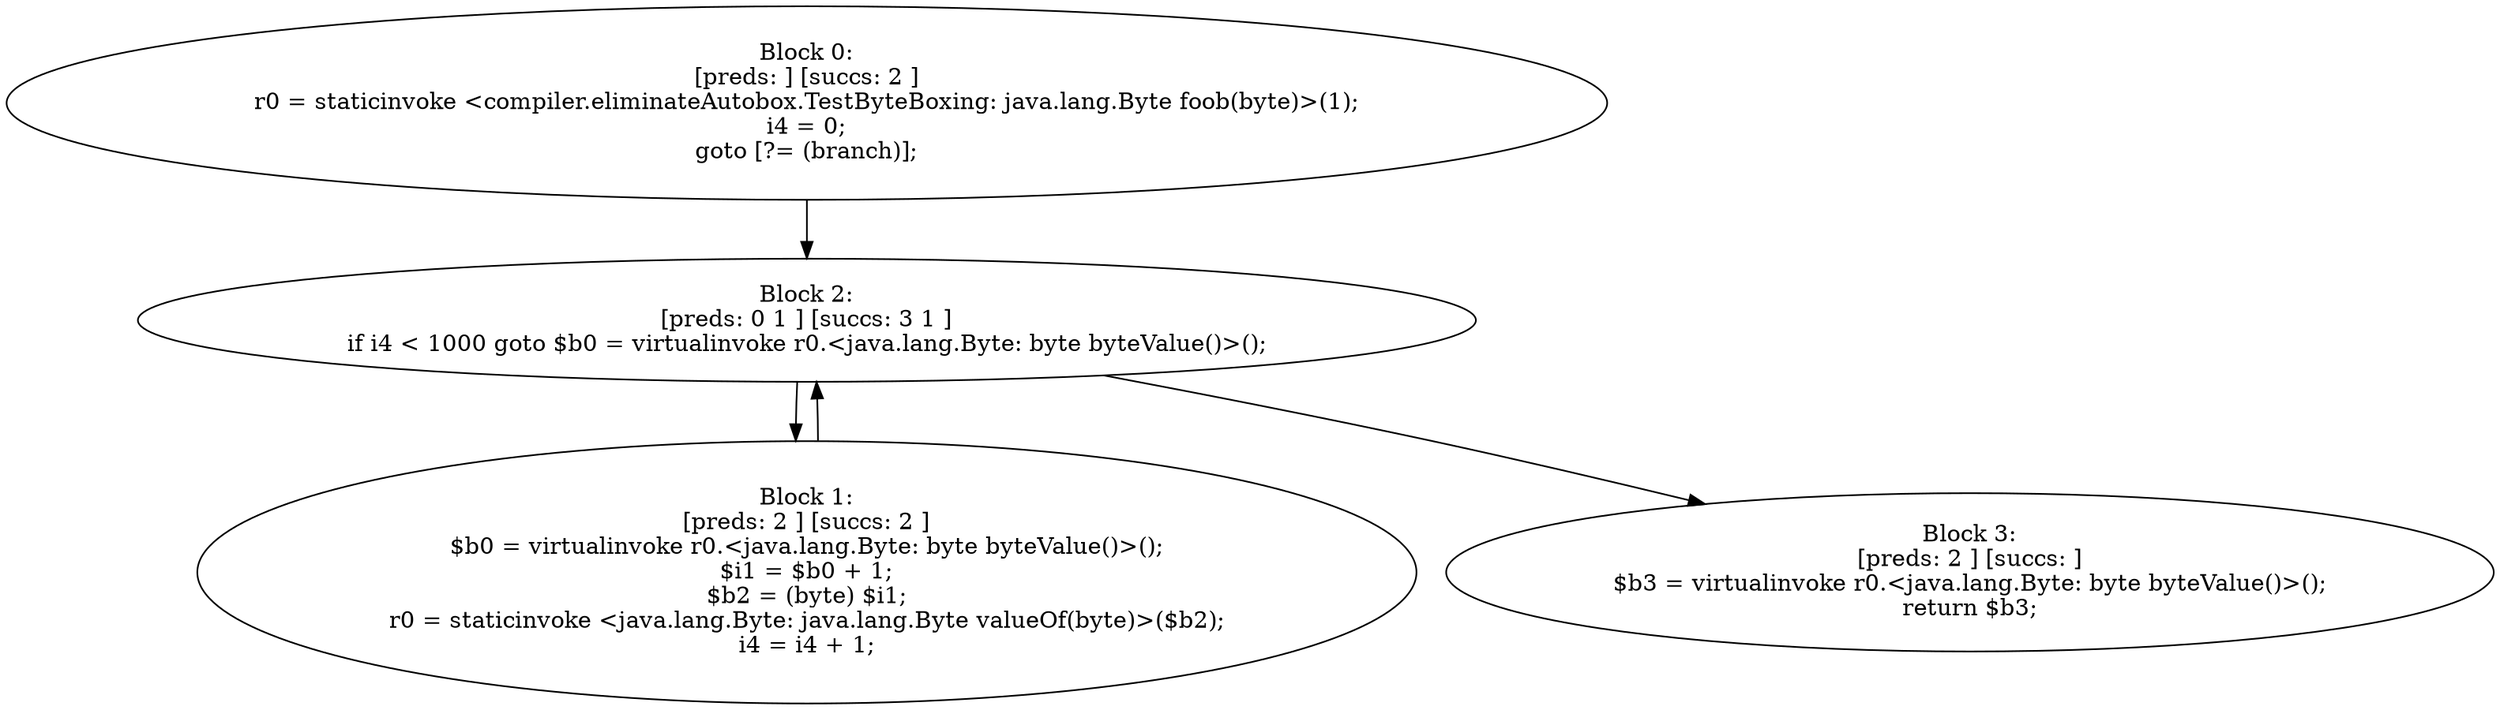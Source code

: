 digraph "unitGraph" {
    "Block 0:
[preds: ] [succs: 2 ]
r0 = staticinvoke <compiler.eliminateAutobox.TestByteBoxing: java.lang.Byte foob(byte)>(1);
i4 = 0;
goto [?= (branch)];
"
    "Block 1:
[preds: 2 ] [succs: 2 ]
$b0 = virtualinvoke r0.<java.lang.Byte: byte byteValue()>();
$i1 = $b0 + 1;
$b2 = (byte) $i1;
r0 = staticinvoke <java.lang.Byte: java.lang.Byte valueOf(byte)>($b2);
i4 = i4 + 1;
"
    "Block 2:
[preds: 0 1 ] [succs: 3 1 ]
if i4 < 1000 goto $b0 = virtualinvoke r0.<java.lang.Byte: byte byteValue()>();
"
    "Block 3:
[preds: 2 ] [succs: ]
$b3 = virtualinvoke r0.<java.lang.Byte: byte byteValue()>();
return $b3;
"
    "Block 0:
[preds: ] [succs: 2 ]
r0 = staticinvoke <compiler.eliminateAutobox.TestByteBoxing: java.lang.Byte foob(byte)>(1);
i4 = 0;
goto [?= (branch)];
"->"Block 2:
[preds: 0 1 ] [succs: 3 1 ]
if i4 < 1000 goto $b0 = virtualinvoke r0.<java.lang.Byte: byte byteValue()>();
";
    "Block 1:
[preds: 2 ] [succs: 2 ]
$b0 = virtualinvoke r0.<java.lang.Byte: byte byteValue()>();
$i1 = $b0 + 1;
$b2 = (byte) $i1;
r0 = staticinvoke <java.lang.Byte: java.lang.Byte valueOf(byte)>($b2);
i4 = i4 + 1;
"->"Block 2:
[preds: 0 1 ] [succs: 3 1 ]
if i4 < 1000 goto $b0 = virtualinvoke r0.<java.lang.Byte: byte byteValue()>();
";
    "Block 2:
[preds: 0 1 ] [succs: 3 1 ]
if i4 < 1000 goto $b0 = virtualinvoke r0.<java.lang.Byte: byte byteValue()>();
"->"Block 3:
[preds: 2 ] [succs: ]
$b3 = virtualinvoke r0.<java.lang.Byte: byte byteValue()>();
return $b3;
";
    "Block 2:
[preds: 0 1 ] [succs: 3 1 ]
if i4 < 1000 goto $b0 = virtualinvoke r0.<java.lang.Byte: byte byteValue()>();
"->"Block 1:
[preds: 2 ] [succs: 2 ]
$b0 = virtualinvoke r0.<java.lang.Byte: byte byteValue()>();
$i1 = $b0 + 1;
$b2 = (byte) $i1;
r0 = staticinvoke <java.lang.Byte: java.lang.Byte valueOf(byte)>($b2);
i4 = i4 + 1;
";
}

